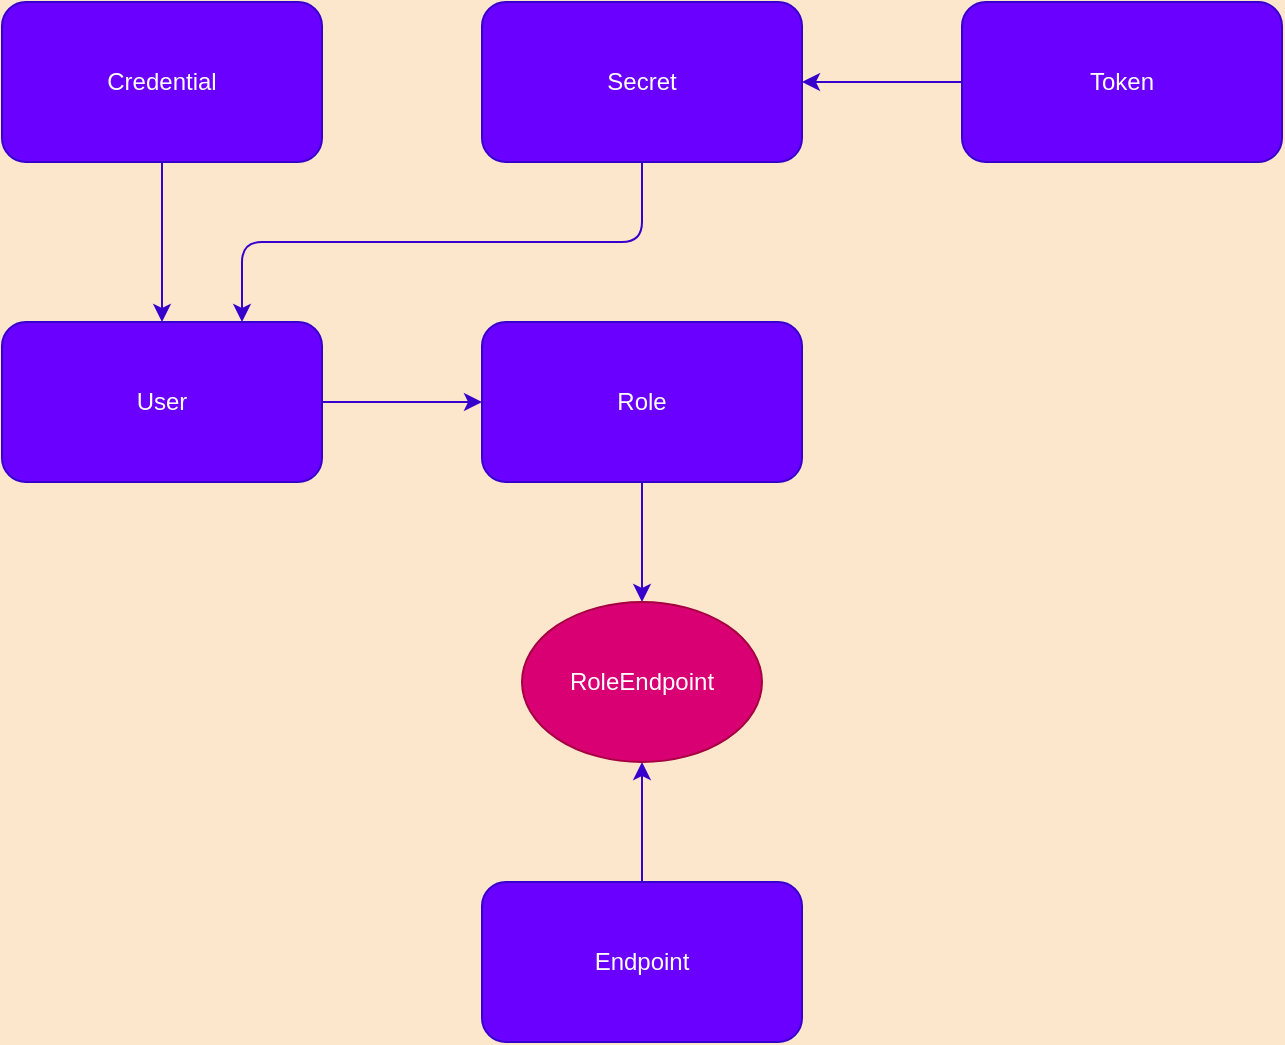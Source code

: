 <mxfile version="13.7.9" type="device"><diagram id="IbYTLlhG35OOU2H1AiWO" name="Page-1"><mxGraphModel dx="1395" dy="1056" grid="1" gridSize="10" guides="1" tooltips="1" connect="1" arrows="1" fold="1" page="1" pageScale="1" pageWidth="1100" pageHeight="1700" background="#FCE7CD" math="0" shadow="0"><root><mxCell id="0"/><mxCell id="1" parent="0"/><mxCell id="wGhgfXHqi5zPfZpzm1be-13" style="edgeStyle=orthogonalEdgeStyle;orthogonalLoop=1;jettySize=auto;html=1;entryX=0;entryY=0.5;entryDx=0;entryDy=0;labelBackgroundColor=#FCE7CD;strokeColor=#3700CC;fillColor=#6a00ff;" edge="1" parent="1" source="wGhgfXHqi5zPfZpzm1be-7" target="wGhgfXHqi5zPfZpzm1be-8"><mxGeometry relative="1" as="geometry"/></mxCell><mxCell id="wGhgfXHqi5zPfZpzm1be-7" value="User" style="whiteSpace=wrap;html=1;fillColor=#6a00ff;strokeColor=#3700CC;fontColor=#ffffff;rounded=1;" vertex="1" parent="1"><mxGeometry x="230" y="750" width="160" height="80" as="geometry"/></mxCell><mxCell id="wGhgfXHqi5zPfZpzm1be-17" style="edgeStyle=orthogonalEdgeStyle;orthogonalLoop=1;jettySize=auto;html=1;entryX=0.5;entryY=0;entryDx=0;entryDy=0;labelBackgroundColor=#FCE7CD;strokeColor=#3700CC;fillColor=#6a00ff;" edge="1" parent="1" source="wGhgfXHqi5zPfZpzm1be-8" target="wGhgfXHqi5zPfZpzm1be-16"><mxGeometry relative="1" as="geometry"/></mxCell><mxCell id="wGhgfXHqi5zPfZpzm1be-8" value="Role" style="whiteSpace=wrap;html=1;fillColor=#6a00ff;strokeColor=#3700CC;fontColor=#ffffff;rounded=1;" vertex="1" parent="1"><mxGeometry x="470" y="750" width="160" height="80" as="geometry"/></mxCell><mxCell id="wGhgfXHqi5zPfZpzm1be-21" style="edgeStyle=orthogonalEdgeStyle;orthogonalLoop=1;jettySize=auto;html=1;entryX=1;entryY=0.5;entryDx=0;entryDy=0;labelBackgroundColor=#FCE7CD;strokeColor=#3700CC;fillColor=#6a00ff;" edge="1" parent="1" source="wGhgfXHqi5zPfZpzm1be-9" target="wGhgfXHqi5zPfZpzm1be-11"><mxGeometry relative="1" as="geometry"/></mxCell><mxCell id="wGhgfXHqi5zPfZpzm1be-9" value="Token" style="whiteSpace=wrap;html=1;fillColor=#6a00ff;strokeColor=#3700CC;fontColor=#ffffff;rounded=1;" vertex="1" parent="1"><mxGeometry x="710" y="590" width="160" height="80" as="geometry"/></mxCell><mxCell id="wGhgfXHqi5zPfZpzm1be-18" style="edgeStyle=orthogonalEdgeStyle;orthogonalLoop=1;jettySize=auto;html=1;entryX=0.5;entryY=1;entryDx=0;entryDy=0;labelBackgroundColor=#FCE7CD;strokeColor=#3700CC;fillColor=#6a00ff;" edge="1" parent="1" source="wGhgfXHqi5zPfZpzm1be-10" target="wGhgfXHqi5zPfZpzm1be-16"><mxGeometry relative="1" as="geometry"/></mxCell><mxCell id="wGhgfXHqi5zPfZpzm1be-10" value="Endpoint" style="whiteSpace=wrap;html=1;fillColor=#6a00ff;strokeColor=#3700CC;fontColor=#ffffff;rounded=1;" vertex="1" parent="1"><mxGeometry x="470" y="1030" width="160" height="80" as="geometry"/></mxCell><mxCell id="wGhgfXHqi5zPfZpzm1be-20" style="edgeStyle=orthogonalEdgeStyle;orthogonalLoop=1;jettySize=auto;html=1;entryX=0.75;entryY=0;entryDx=0;entryDy=0;labelBackgroundColor=#FCE7CD;strokeColor=#3700CC;fillColor=#6a00ff;" edge="1" parent="1" source="wGhgfXHqi5zPfZpzm1be-11" target="wGhgfXHqi5zPfZpzm1be-7"><mxGeometry relative="1" as="geometry"><Array as="points"><mxPoint x="550" y="710"/><mxPoint x="350" y="710"/></Array></mxGeometry></mxCell><mxCell id="wGhgfXHqi5zPfZpzm1be-11" value="Secret" style="whiteSpace=wrap;html=1;fillColor=#6a00ff;strokeColor=#3700CC;fontColor=#ffffff;rounded=1;" vertex="1" parent="1"><mxGeometry x="470" y="590" width="160" height="80" as="geometry"/></mxCell><mxCell id="wGhgfXHqi5zPfZpzm1be-22" style="edgeStyle=orthogonalEdgeStyle;orthogonalLoop=1;jettySize=auto;html=1;entryX=0.5;entryY=0;entryDx=0;entryDy=0;labelBackgroundColor=#FCE7CD;strokeColor=#3700CC;fillColor=#6a00ff;" edge="1" parent="1" source="wGhgfXHqi5zPfZpzm1be-12" target="wGhgfXHqi5zPfZpzm1be-7"><mxGeometry relative="1" as="geometry"/></mxCell><mxCell id="wGhgfXHqi5zPfZpzm1be-12" value="Credential" style="whiteSpace=wrap;html=1;fillColor=#6a00ff;strokeColor=#3700CC;fontColor=#ffffff;rounded=1;" vertex="1" parent="1"><mxGeometry x="230" y="590" width="160" height="80" as="geometry"/></mxCell><mxCell id="wGhgfXHqi5zPfZpzm1be-16" value="RoleEndpoint" style="ellipse;whiteSpace=wrap;html=1;fillColor=#d80073;strokeColor=#A50040;fontColor=#ffffff;rounded=1;" vertex="1" parent="1"><mxGeometry x="490" y="890" width="120" height="80" as="geometry"/></mxCell></root></mxGraphModel></diagram></mxfile>